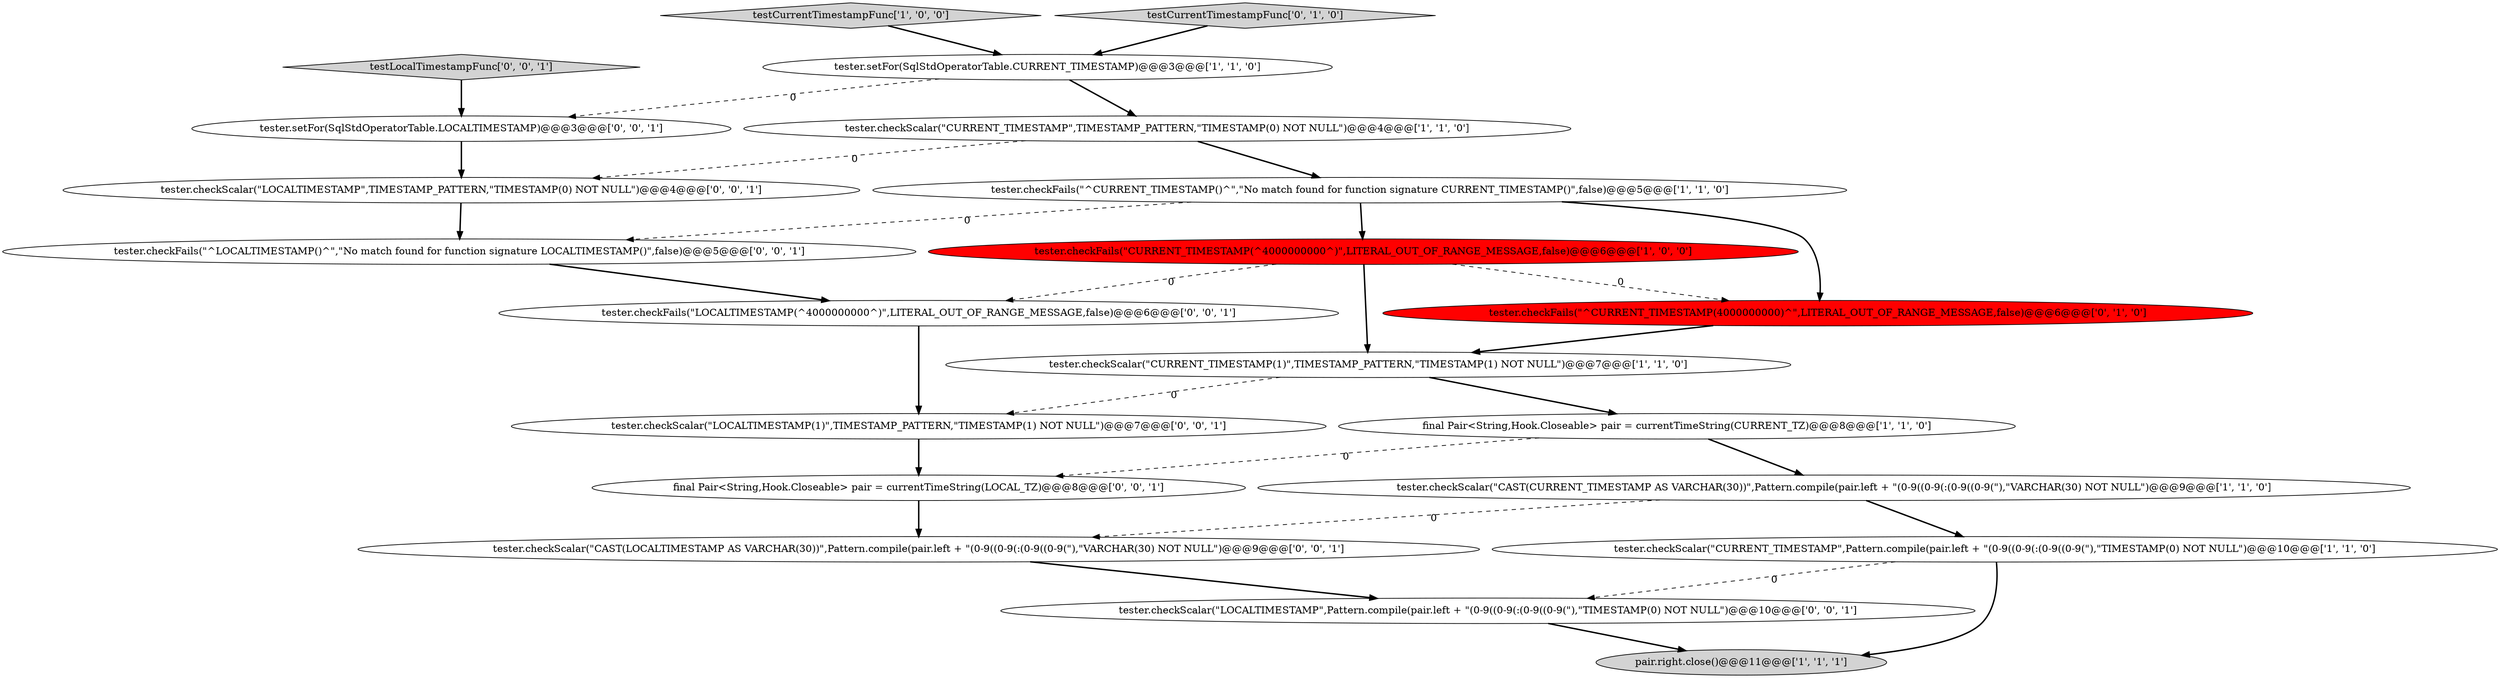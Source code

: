 digraph {
12 [style = filled, label = "final Pair<String,Hook.Closeable> pair = currentTimeString(LOCAL_TZ)@@@8@@@['0', '0', '1']", fillcolor = white, shape = ellipse image = "AAA0AAABBB3BBB"];
7 [style = filled, label = "tester.checkScalar(\"CURRENT_TIMESTAMP\",Pattern.compile(pair.left + \"(0-9((0-9(:(0-9((0-9(\"),\"TIMESTAMP(0) NOT NULL\")@@@10@@@['1', '1', '0']", fillcolor = white, shape = ellipse image = "AAA0AAABBB1BBB"];
18 [style = filled, label = "tester.checkFails(\"^LOCALTIMESTAMP()^\",\"No match found for function signature LOCALTIMESTAMP\(\)\",false)@@@5@@@['0', '0', '1']", fillcolor = white, shape = ellipse image = "AAA0AAABBB3BBB"];
19 [style = filled, label = "tester.checkScalar(\"LOCALTIMESTAMP\",Pattern.compile(pair.left + \"(0-9((0-9(:(0-9((0-9(\"),\"TIMESTAMP(0) NOT NULL\")@@@10@@@['0', '0', '1']", fillcolor = white, shape = ellipse image = "AAA0AAABBB3BBB"];
1 [style = filled, label = "tester.checkScalar(\"CAST(CURRENT_TIMESTAMP AS VARCHAR(30))\",Pattern.compile(pair.left + \"(0-9((0-9(:(0-9((0-9(\"),\"VARCHAR(30) NOT NULL\")@@@9@@@['1', '1', '0']", fillcolor = white, shape = ellipse image = "AAA0AAABBB1BBB"];
20 [style = filled, label = "testLocalTimestampFunc['0', '0', '1']", fillcolor = lightgray, shape = diamond image = "AAA0AAABBB3BBB"];
4 [style = filled, label = "final Pair<String,Hook.Closeable> pair = currentTimeString(CURRENT_TZ)@@@8@@@['1', '1', '0']", fillcolor = white, shape = ellipse image = "AAA0AAABBB1BBB"];
17 [style = filled, label = "tester.checkScalar(\"LOCALTIMESTAMP(1)\",TIMESTAMP_PATTERN,\"TIMESTAMP(1) NOT NULL\")@@@7@@@['0', '0', '1']", fillcolor = white, shape = ellipse image = "AAA0AAABBB3BBB"];
2 [style = filled, label = "tester.setFor(SqlStdOperatorTable.CURRENT_TIMESTAMP)@@@3@@@['1', '1', '0']", fillcolor = white, shape = ellipse image = "AAA0AAABBB1BBB"];
14 [style = filled, label = "tester.checkScalar(\"LOCALTIMESTAMP\",TIMESTAMP_PATTERN,\"TIMESTAMP(0) NOT NULL\")@@@4@@@['0', '0', '1']", fillcolor = white, shape = ellipse image = "AAA0AAABBB3BBB"];
8 [style = filled, label = "pair.right.close()@@@11@@@['1', '1', '1']", fillcolor = lightgray, shape = ellipse image = "AAA0AAABBB1BBB"];
0 [style = filled, label = "tester.checkFails(\"^CURRENT_TIMESTAMP()^\",\"No match found for function signature CURRENT_TIMESTAMP\(\)\",false)@@@5@@@['1', '1', '0']", fillcolor = white, shape = ellipse image = "AAA0AAABBB1BBB"];
16 [style = filled, label = "tester.setFor(SqlStdOperatorTable.LOCALTIMESTAMP)@@@3@@@['0', '0', '1']", fillcolor = white, shape = ellipse image = "AAA0AAABBB3BBB"];
10 [style = filled, label = "tester.checkFails(\"^CURRENT_TIMESTAMP(4000000000)^\",LITERAL_OUT_OF_RANGE_MESSAGE,false)@@@6@@@['0', '1', '0']", fillcolor = red, shape = ellipse image = "AAA1AAABBB2BBB"];
6 [style = filled, label = "tester.checkScalar(\"CURRENT_TIMESTAMP\",TIMESTAMP_PATTERN,\"TIMESTAMP(0) NOT NULL\")@@@4@@@['1', '1', '0']", fillcolor = white, shape = ellipse image = "AAA0AAABBB1BBB"];
5 [style = filled, label = "tester.checkScalar(\"CURRENT_TIMESTAMP(1)\",TIMESTAMP_PATTERN,\"TIMESTAMP(1) NOT NULL\")@@@7@@@['1', '1', '0']", fillcolor = white, shape = ellipse image = "AAA0AAABBB1BBB"];
13 [style = filled, label = "tester.checkFails(\"LOCALTIMESTAMP(^4000000000^)\",LITERAL_OUT_OF_RANGE_MESSAGE,false)@@@6@@@['0', '0', '1']", fillcolor = white, shape = ellipse image = "AAA0AAABBB3BBB"];
3 [style = filled, label = "tester.checkFails(\"CURRENT_TIMESTAMP(^4000000000^)\",LITERAL_OUT_OF_RANGE_MESSAGE,false)@@@6@@@['1', '0', '0']", fillcolor = red, shape = ellipse image = "AAA1AAABBB1BBB"];
9 [style = filled, label = "testCurrentTimestampFunc['1', '0', '0']", fillcolor = lightgray, shape = diamond image = "AAA0AAABBB1BBB"];
15 [style = filled, label = "tester.checkScalar(\"CAST(LOCALTIMESTAMP AS VARCHAR(30))\",Pattern.compile(pair.left + \"(0-9((0-9(:(0-9((0-9(\"),\"VARCHAR(30) NOT NULL\")@@@9@@@['0', '0', '1']", fillcolor = white, shape = ellipse image = "AAA0AAABBB3BBB"];
11 [style = filled, label = "testCurrentTimestampFunc['0', '1', '0']", fillcolor = lightgray, shape = diamond image = "AAA0AAABBB2BBB"];
0->3 [style = bold, label=""];
9->2 [style = bold, label=""];
2->6 [style = bold, label=""];
1->15 [style = dashed, label="0"];
12->15 [style = bold, label=""];
6->0 [style = bold, label=""];
6->14 [style = dashed, label="0"];
15->19 [style = bold, label=""];
7->8 [style = bold, label=""];
3->13 [style = dashed, label="0"];
1->7 [style = bold, label=""];
11->2 [style = bold, label=""];
19->8 [style = bold, label=""];
4->12 [style = dashed, label="0"];
13->17 [style = bold, label=""];
3->5 [style = bold, label=""];
0->10 [style = bold, label=""];
17->12 [style = bold, label=""];
10->5 [style = bold, label=""];
20->16 [style = bold, label=""];
5->17 [style = dashed, label="0"];
7->19 [style = dashed, label="0"];
2->16 [style = dashed, label="0"];
5->4 [style = bold, label=""];
18->13 [style = bold, label=""];
0->18 [style = dashed, label="0"];
16->14 [style = bold, label=""];
14->18 [style = bold, label=""];
4->1 [style = bold, label=""];
3->10 [style = dashed, label="0"];
}

